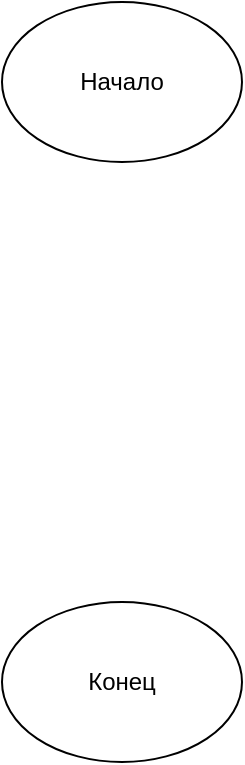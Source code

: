 <mxfile version="15.8.7" type="device"><diagram id="7IIZoNEVOFSfsRe5xcXA" name="Страница 1"><mxGraphModel dx="645" dy="693" grid="1" gridSize="10" guides="1" tooltips="1" connect="1" arrows="1" fold="1" page="1" pageScale="1" pageWidth="827" pageHeight="1169" math="0" shadow="0"><root><mxCell id="0"/><mxCell id="1" parent="0"/><mxCell id="HsarjZNiHIvJ5uQT9M6E-1" value="Начало" style="ellipse;whiteSpace=wrap;html=1;" vertex="1" parent="1"><mxGeometry x="320" y="50" width="120" height="80" as="geometry"/></mxCell><mxCell id="HsarjZNiHIvJ5uQT9M6E-2" value="Конец" style="ellipse;whiteSpace=wrap;html=1;" vertex="1" parent="1"><mxGeometry x="320" y="350" width="120" height="80" as="geometry"/></mxCell></root></mxGraphModel></diagram></mxfile>